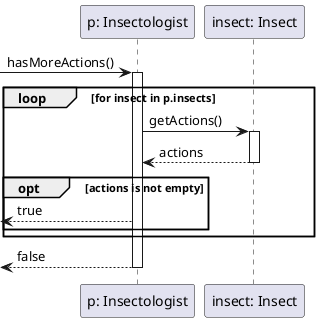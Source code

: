 @startuml hasMoreActionsInsectologist

participant "p: Insectologist" as p
participant "insect: Insect" as i

-> p : hasMoreActions()
activate p

loop for insect in p.insects
    p -> i: getActions()
    activate i

    p <-- i: actions
    deactivate i

    opt actions is not empty
        <-- p: true
    end

end

<-- p: false
deactivate p

@enduml
